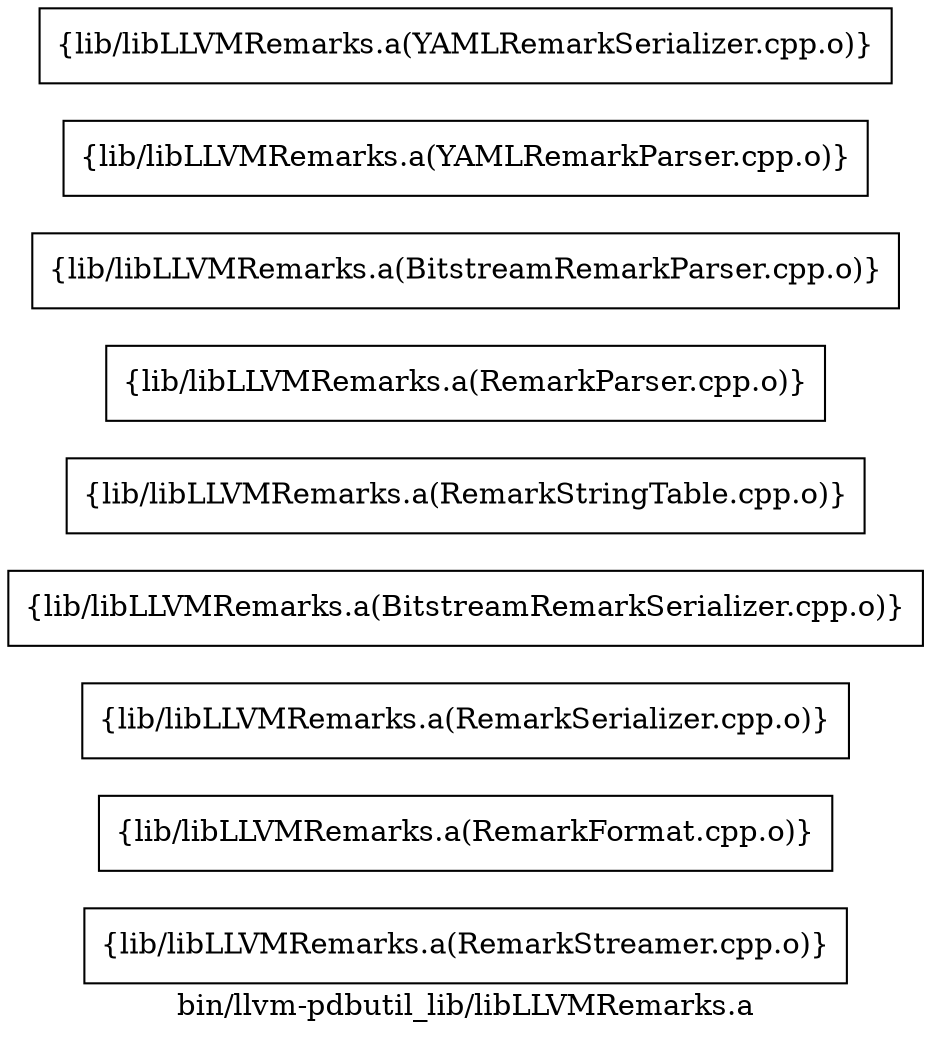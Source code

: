 digraph "bin/llvm-pdbutil_lib/libLLVMRemarks.a" {
	label="bin/llvm-pdbutil_lib/libLLVMRemarks.a";
	rankdir=LR;

	Node0x5607bd1046b8 [shape=record,shape=box,group=0,label="{lib/libLLVMRemarks.a(RemarkStreamer.cpp.o)}"];
	Node0x5607bd106378 [shape=record,shape=box,group=0,label="{lib/libLLVMRemarks.a(RemarkFormat.cpp.o)}"];
	Node0x5607bd102db8 [shape=record,shape=box,group=0,label="{lib/libLLVMRemarks.a(RemarkSerializer.cpp.o)}"];
	Node0x5607bd103538 [shape=record,shape=box,group=0,label="{lib/libLLVMRemarks.a(BitstreamRemarkSerializer.cpp.o)}"];
	Node0x5607bd104e38 [shape=record,shape=box,group=0,label="{lib/libLLVMRemarks.a(RemarkStringTable.cpp.o)}"];
	Node0x5607bd104708 [shape=record,shape=box,group=0,label="{lib/libLLVMRemarks.a(RemarkParser.cpp.o)}"];
	Node0x5607bd1008d8 [shape=record,shape=box,group=0,label="{lib/libLLVMRemarks.a(BitstreamRemarkParser.cpp.o)}"];
	Node0x5607bd1013c8 [shape=record,shape=box,group=0,label="{lib/libLLVMRemarks.a(YAMLRemarkParser.cpp.o)}"];
	Node0x5607bd100c98 [shape=record,shape=box,group=0,label="{lib/libLLVMRemarks.a(YAMLRemarkSerializer.cpp.o)}"];
}
